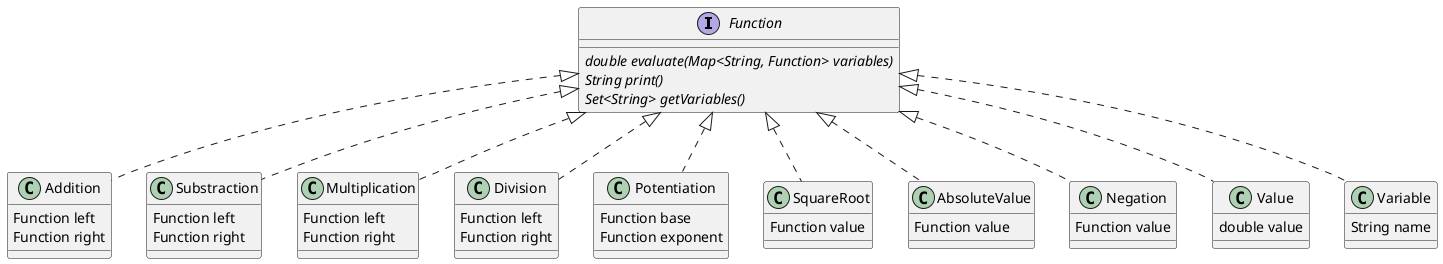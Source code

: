 @startuml

interface Function {
  {abstract} double evaluate(Map<String, Function> variables)
  {abstract} String print()
  {abstract} Set<String> getVariables()
}

class Addition {
  Function left
  Function right
}

class Substraction {
  Function left
  Function right
}

class Multiplication {
  Function left
  Function right
}

class Division {
  Function left
  Function right
}

class Potentiation {
  Function base
  Function exponent
}

class SquareRoot {
  Function value
}

class AbsoluteValue {
  Function value
}

class Negation {
  Function value
}

class Value {
  double value
}

class Variable {
  String name
}

Function <|.. Addition
Function <|.. Substraction
Function <|.. Multiplication
Function <|.. Division
Function <|.. Potentiation
Function <|.. SquareRoot
Function <|.. AbsoluteValue
Function <|.. Negation
Function <|.. Value
Function <|.. Variable

@enduml
